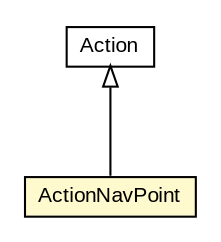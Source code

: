#!/usr/local/bin/dot
#
# Class diagram 
# Generated by UMLGraph version 5.1 (http://www.umlgraph.org/)
#

digraph G {
	edge [fontname="arial",fontsize=10,labelfontname="arial",labelfontsize=10];
	node [fontname="arial",fontsize=10,shape=plaintext];
	nodesep=0.25;
	ranksep=0.5;
	// Univale.Tcc.RL.Pogamut.Actions.ActionNavPoint
	c38 [label=<<table title="Univale.Tcc.RL.Pogamut.Actions.ActionNavPoint" border="0" cellborder="1" cellspacing="0" cellpadding="2" port="p" bgcolor="lemonChiffon" href="./ActionNavPoint.html">
		<tr><td><table border="0" cellspacing="0" cellpadding="1">
<tr><td align="center" balign="center"> ActionNavPoint </td></tr>
		</table></td></tr>
		</table>>, fontname="arial", fontcolor="black", fontsize=10.0];
	// Univale.Tcc.RL.Pogamut.Actions.Action
	c41 [label=<<table title="Univale.Tcc.RL.Pogamut.Actions.Action" border="0" cellborder="1" cellspacing="0" cellpadding="2" port="p" href="./Action.html">
		<tr><td><table border="0" cellspacing="0" cellpadding="1">
<tr><td align="center" balign="center"> Action </td></tr>
		</table></td></tr>
		</table>>, fontname="arial", fontcolor="black", fontsize=10.0];
	//Univale.Tcc.RL.Pogamut.Actions.ActionNavPoint extends Univale.Tcc.RL.Pogamut.Actions.Action
	c41:p -> c38:p [dir=back,arrowtail=empty];
}

